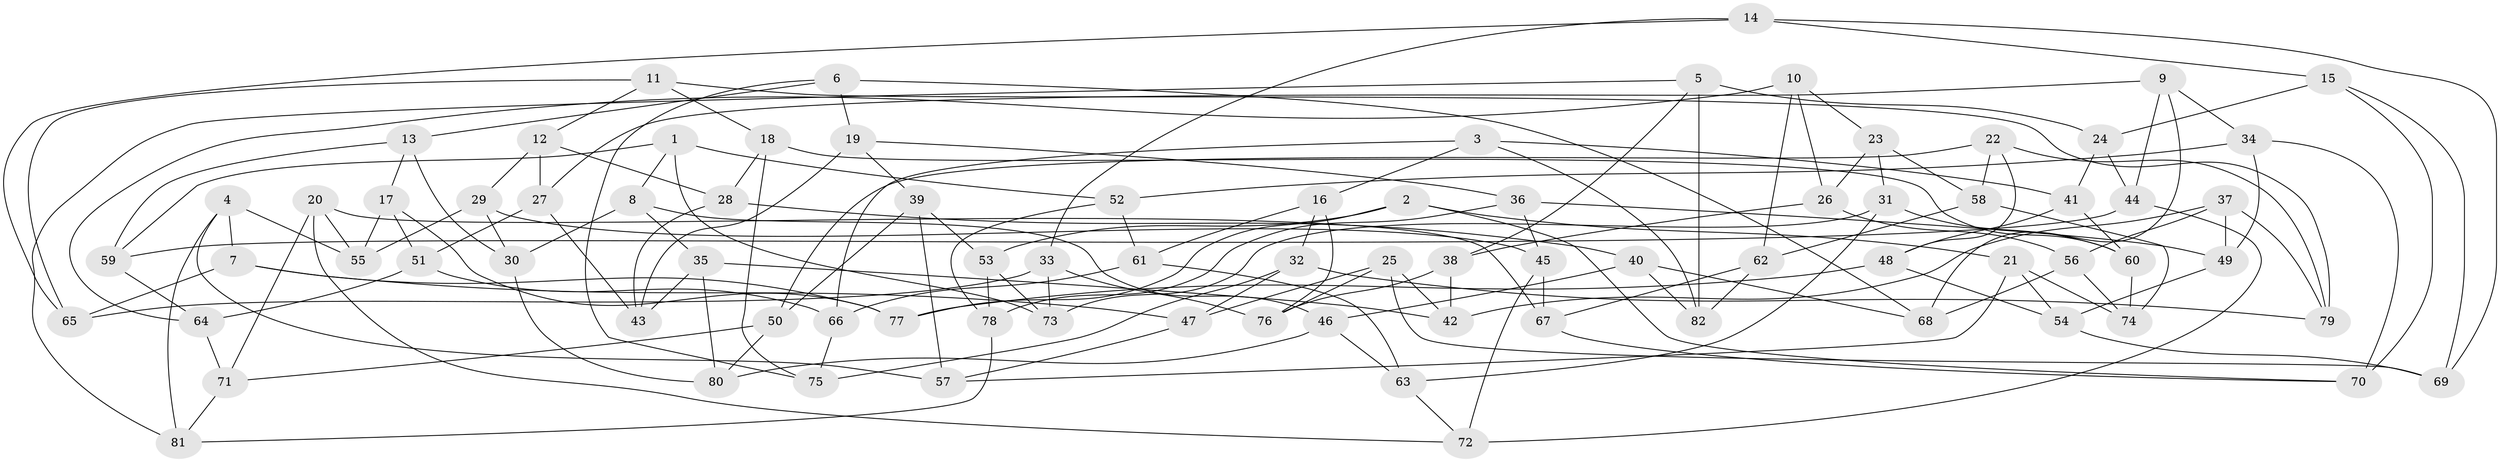 // Generated by graph-tools (version 1.1) at 2025/26/03/09/25 03:26:57]
// undirected, 82 vertices, 164 edges
graph export_dot {
graph [start="1"]
  node [color=gray90,style=filled];
  1;
  2;
  3;
  4;
  5;
  6;
  7;
  8;
  9;
  10;
  11;
  12;
  13;
  14;
  15;
  16;
  17;
  18;
  19;
  20;
  21;
  22;
  23;
  24;
  25;
  26;
  27;
  28;
  29;
  30;
  31;
  32;
  33;
  34;
  35;
  36;
  37;
  38;
  39;
  40;
  41;
  42;
  43;
  44;
  45;
  46;
  47;
  48;
  49;
  50;
  51;
  52;
  53;
  54;
  55;
  56;
  57;
  58;
  59;
  60;
  61;
  62;
  63;
  64;
  65;
  66;
  67;
  68;
  69;
  70;
  71;
  72;
  73;
  74;
  75;
  76;
  77;
  78;
  79;
  80;
  81;
  82;
  1 -- 73;
  1 -- 52;
  1 -- 59;
  1 -- 8;
  2 -- 70;
  2 -- 77;
  2 -- 53;
  2 -- 21;
  3 -- 66;
  3 -- 16;
  3 -- 82;
  3 -- 41;
  4 -- 7;
  4 -- 55;
  4 -- 81;
  4 -- 57;
  5 -- 24;
  5 -- 82;
  5 -- 38;
  5 -- 81;
  6 -- 75;
  6 -- 13;
  6 -- 68;
  6 -- 19;
  7 -- 77;
  7 -- 47;
  7 -- 65;
  8 -- 46;
  8 -- 35;
  8 -- 30;
  9 -- 44;
  9 -- 34;
  9 -- 27;
  9 -- 68;
  10 -- 23;
  10 -- 62;
  10 -- 26;
  10 -- 64;
  11 -- 79;
  11 -- 65;
  11 -- 18;
  11 -- 12;
  12 -- 28;
  12 -- 27;
  12 -- 29;
  13 -- 30;
  13 -- 59;
  13 -- 17;
  14 -- 15;
  14 -- 65;
  14 -- 33;
  14 -- 69;
  15 -- 24;
  15 -- 70;
  15 -- 69;
  16 -- 61;
  16 -- 32;
  16 -- 76;
  17 -- 77;
  17 -- 51;
  17 -- 55;
  18 -- 75;
  18 -- 28;
  18 -- 60;
  19 -- 39;
  19 -- 36;
  19 -- 43;
  20 -- 71;
  20 -- 67;
  20 -- 72;
  20 -- 55;
  21 -- 54;
  21 -- 57;
  21 -- 74;
  22 -- 48;
  22 -- 58;
  22 -- 79;
  22 -- 50;
  23 -- 26;
  23 -- 31;
  23 -- 58;
  24 -- 44;
  24 -- 41;
  25 -- 76;
  25 -- 69;
  25 -- 47;
  25 -- 42;
  26 -- 38;
  26 -- 56;
  27 -- 51;
  27 -- 43;
  28 -- 40;
  28 -- 43;
  29 -- 45;
  29 -- 30;
  29 -- 55;
  30 -- 80;
  31 -- 60;
  31 -- 73;
  31 -- 63;
  32 -- 79;
  32 -- 75;
  32 -- 47;
  33 -- 76;
  33 -- 73;
  33 -- 65;
  34 -- 49;
  34 -- 52;
  34 -- 70;
  35 -- 43;
  35 -- 42;
  35 -- 80;
  36 -- 78;
  36 -- 45;
  36 -- 49;
  37 -- 79;
  37 -- 49;
  37 -- 42;
  37 -- 56;
  38 -- 42;
  38 -- 76;
  39 -- 50;
  39 -- 53;
  39 -- 57;
  40 -- 82;
  40 -- 46;
  40 -- 68;
  41 -- 60;
  41 -- 48;
  44 -- 59;
  44 -- 72;
  45 -- 67;
  45 -- 72;
  46 -- 63;
  46 -- 80;
  47 -- 57;
  48 -- 54;
  48 -- 77;
  49 -- 54;
  50 -- 71;
  50 -- 80;
  51 -- 66;
  51 -- 64;
  52 -- 61;
  52 -- 78;
  53 -- 78;
  53 -- 73;
  54 -- 69;
  56 -- 68;
  56 -- 74;
  58 -- 74;
  58 -- 62;
  59 -- 64;
  60 -- 74;
  61 -- 66;
  61 -- 63;
  62 -- 67;
  62 -- 82;
  63 -- 72;
  64 -- 71;
  66 -- 75;
  67 -- 70;
  71 -- 81;
  78 -- 81;
}
